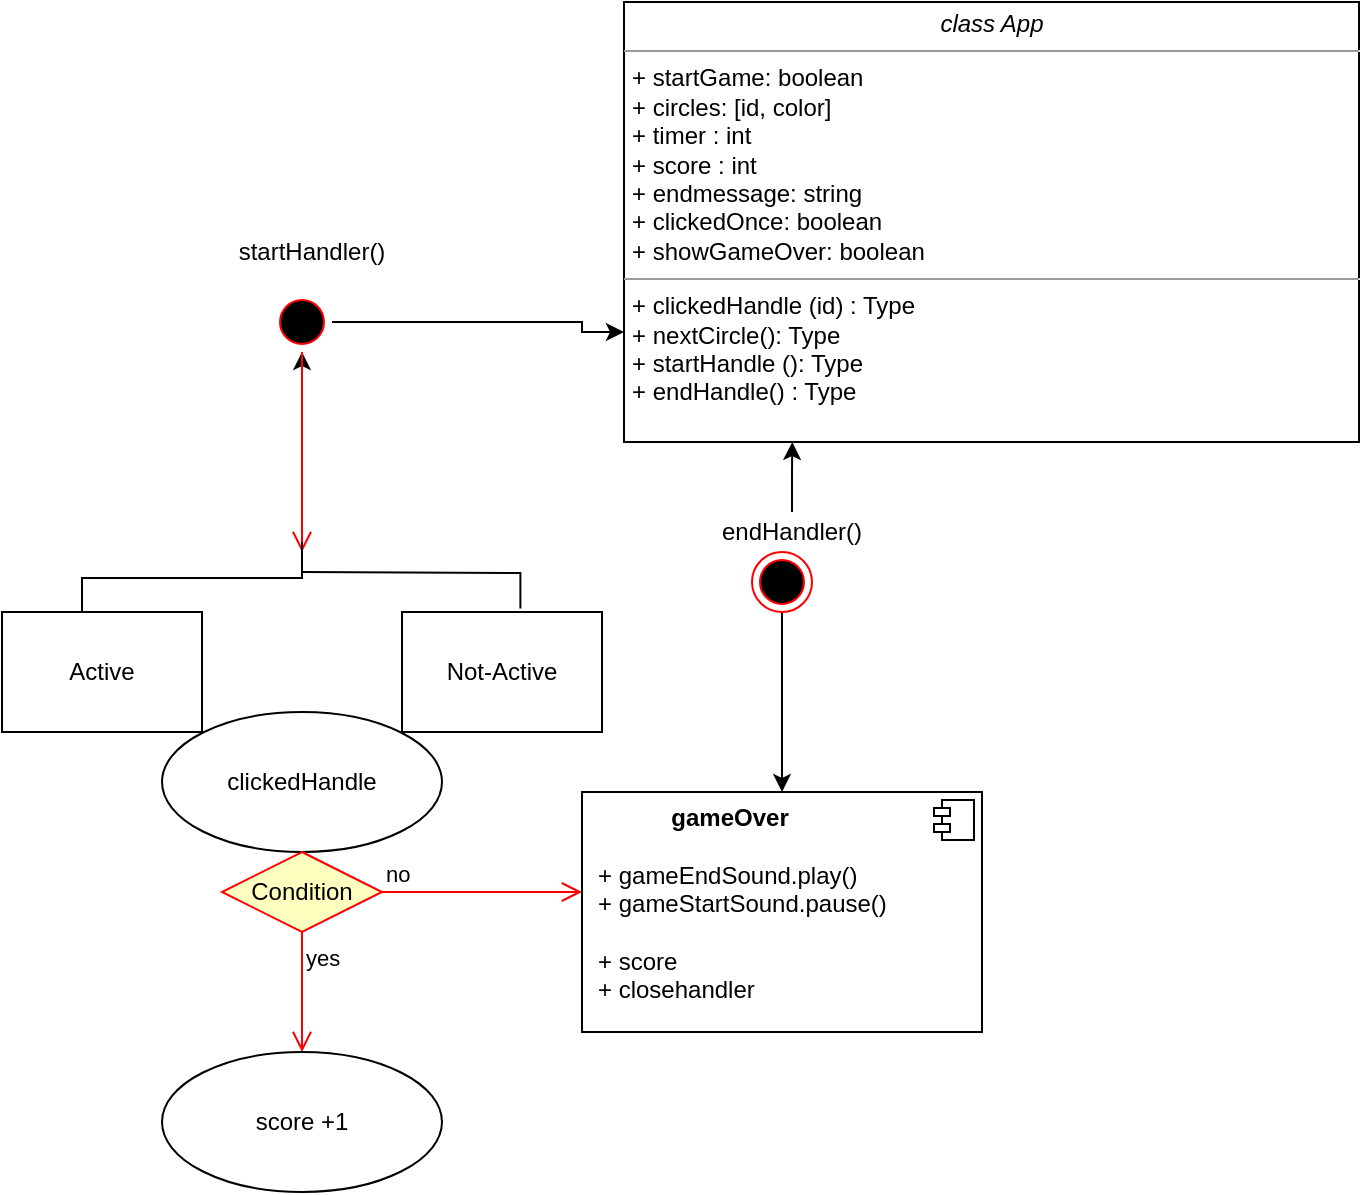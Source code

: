 <mxfile version="14.6.10" type="github">
  <diagram name="Page-1" id="e7e014a7-5840-1c2e-5031-d8a46d1fe8dd">
    <mxGraphModel dx="1038" dy="548" grid="1" gridSize="10" guides="1" tooltips="1" connect="1" arrows="1" fold="1" page="1" pageScale="1" pageWidth="1169" pageHeight="826" background="#ffffff" math="0" shadow="0">
      <root>
        <mxCell id="0" />
        <mxCell id="1" parent="0" />
        <mxCell id="kUiexi4l6T4ixMG31z_Z-98" style="edgeStyle=orthogonalEdgeStyle;rounded=0;orthogonalLoop=1;jettySize=auto;html=1;" edge="1" parent="1" source="kUiexi4l6T4ixMG31z_Z-42">
          <mxGeometry relative="1" as="geometry">
            <mxPoint x="240" y="210" as="targetPoint" />
          </mxGeometry>
        </mxCell>
        <mxCell id="kUiexi4l6T4ixMG31z_Z-42" value="" style="ellipse;html=1;shape=startState;fillColor=#000000;strokeColor=#ff0000;" vertex="1" parent="1">
          <mxGeometry x="225" y="180" width="30" height="30" as="geometry" />
        </mxCell>
        <mxCell id="kUiexi4l6T4ixMG31z_Z-43" value="" style="edgeStyle=orthogonalEdgeStyle;html=1;verticalAlign=bottom;endArrow=open;endSize=8;strokeColor=#ff0000;rounded=0;exitX=0.5;exitY=1;exitDx=0;exitDy=0;" edge="1" source="kUiexi4l6T4ixMG31z_Z-42" parent="1">
          <mxGeometry relative="1" as="geometry">
            <mxPoint x="240" y="310" as="targetPoint" />
            <mxPoint x="240" y="220" as="sourcePoint" />
            <Array as="points">
              <mxPoint x="240" y="260" />
              <mxPoint x="240" y="260" />
            </Array>
          </mxGeometry>
        </mxCell>
        <mxCell id="kUiexi4l6T4ixMG31z_Z-64" value="&lt;p style=&quot;margin: 0px ; margin-top: 4px ; text-align: center&quot;&gt;&lt;i&gt;class App&lt;/i&gt;&lt;/p&gt;&lt;hr size=&quot;1&quot;&gt;&lt;p style=&quot;margin: 0px ; margin-left: 4px&quot;&gt;+ startGame: boolean&lt;br&gt;+ circles: [id, color]&lt;/p&gt;&lt;p style=&quot;margin: 0px ; margin-left: 4px&quot;&gt;+ timer : int&lt;/p&gt;&lt;p style=&quot;margin: 0px ; margin-left: 4px&quot;&gt;+ score : int&lt;/p&gt;&lt;p style=&quot;margin: 0px ; margin-left: 4px&quot;&gt;+ endmessage: string&lt;/p&gt;&lt;p style=&quot;margin: 0px ; margin-left: 4px&quot;&gt;+ clickedOnce: boolean&lt;/p&gt;&lt;p style=&quot;margin: 0px ; margin-left: 4px&quot;&gt;+ showGameOver: boolean&lt;/p&gt;&lt;hr size=&quot;1&quot;&gt;&lt;p style=&quot;margin: 0px ; margin-left: 4px&quot;&gt;+ clickedHandle (id) : Type&lt;br&gt;+ nextCircle(): Type&lt;/p&gt;&lt;p style=&quot;margin: 0px ; margin-left: 4px&quot;&gt;+ startHandle (): Type&lt;/p&gt;&lt;p style=&quot;margin: 0px ; margin-left: 4px&quot;&gt;+ endHandle() : Type&lt;/p&gt;" style="verticalAlign=top;align=left;overflow=fill;fontSize=12;fontFamily=Helvetica;html=1;" vertex="1" parent="1">
          <mxGeometry x="401" y="35" width="367.5" height="220" as="geometry" />
        </mxCell>
        <mxCell id="kUiexi4l6T4ixMG31z_Z-71" value="clickedHandle" style="ellipse;whiteSpace=wrap;html=1;" vertex="1" parent="1">
          <mxGeometry x="170" y="390" width="140" height="70" as="geometry" />
        </mxCell>
        <mxCell id="kUiexi4l6T4ixMG31z_Z-72" value="Condition" style="rhombus;whiteSpace=wrap;html=1;fillColor=#ffffc0;strokeColor=#ff0000;" vertex="1" parent="1">
          <mxGeometry x="200" y="460" width="80" height="40" as="geometry" />
        </mxCell>
        <mxCell id="kUiexi4l6T4ixMG31z_Z-73" value="no" style="edgeStyle=orthogonalEdgeStyle;html=1;align=left;verticalAlign=bottom;endArrow=open;endSize=8;strokeColor=#ff0000;rounded=0;" edge="1" source="kUiexi4l6T4ixMG31z_Z-72" parent="1">
          <mxGeometry x="-1" relative="1" as="geometry">
            <mxPoint x="380" y="480" as="targetPoint" />
          </mxGeometry>
        </mxCell>
        <mxCell id="kUiexi4l6T4ixMG31z_Z-74" value="yes" style="edgeStyle=orthogonalEdgeStyle;html=1;align=left;verticalAlign=top;endArrow=open;endSize=8;strokeColor=#ff0000;rounded=0;" edge="1" source="kUiexi4l6T4ixMG31z_Z-72" parent="1">
          <mxGeometry x="-1" relative="1" as="geometry">
            <mxPoint x="240" y="560" as="targetPoint" />
          </mxGeometry>
        </mxCell>
        <mxCell id="kUiexi4l6T4ixMG31z_Z-75" value="score +1" style="ellipse;whiteSpace=wrap;html=1;" vertex="1" parent="1">
          <mxGeometry x="170" y="560" width="140" height="70" as="geometry" />
        </mxCell>
        <mxCell id="kUiexi4l6T4ixMG31z_Z-76" value="&lt;p style=&quot;margin: 0px ; margin-top: 6px ; text-align: center&quot;&gt;&lt;/p&gt;&lt;p style=&quot;margin: 0px ; margin-left: 8px&quot;&gt;&lt;b&gt;&amp;nbsp; &amp;nbsp; &amp;nbsp; &amp;nbsp; &amp;nbsp; &amp;nbsp;gameOver&lt;/b&gt;&lt;/p&gt;&lt;p style=&quot;margin: 0px ; margin-left: 8px&quot;&gt;&lt;br&gt;&lt;/p&gt;&lt;p style=&quot;margin: 0px ; margin-left: 8px&quot;&gt;+ gameEndSound.play()&lt;br&gt;+ gameStartSound.pause()&lt;/p&gt;&lt;p style=&quot;margin: 0px ; margin-left: 8px&quot;&gt;&lt;br&gt;&lt;/p&gt;&lt;p style=&quot;margin: 0px ; margin-left: 8px&quot;&gt;+ score&lt;/p&gt;&lt;p style=&quot;margin: 0px ; margin-left: 8px&quot;&gt;+ closehandler&lt;/p&gt;" style="align=left;overflow=fill;html=1;dropTarget=0;" vertex="1" parent="1">
          <mxGeometry x="380" y="430" width="200" height="120" as="geometry" />
        </mxCell>
        <mxCell id="kUiexi4l6T4ixMG31z_Z-77" value="" style="shape=component;jettyWidth=8;jettyHeight=4;" vertex="1" parent="kUiexi4l6T4ixMG31z_Z-76">
          <mxGeometry x="1" width="20" height="20" relative="1" as="geometry">
            <mxPoint x="-24" y="4" as="offset" />
          </mxGeometry>
        </mxCell>
        <mxCell id="kUiexi4l6T4ixMG31z_Z-83" value="Not-Active" style="whiteSpace=wrap;html=1;align=center;verticalAlign=middle;treeFolding=1;treeMoving=1;newEdgeStyle={&quot;edgeStyle&quot;:&quot;elbowEdgeStyle&quot;,&quot;startArrow&quot;:&quot;none&quot;,&quot;endArrow&quot;:&quot;none&quot;};" vertex="1" parent="1">
          <mxGeometry x="290" y="340" width="100" height="60" as="geometry" />
        </mxCell>
        <mxCell id="kUiexi4l6T4ixMG31z_Z-85" value="Active" style="whiteSpace=wrap;html=1;align=center;verticalAlign=middle;treeFolding=1;treeMoving=1;newEdgeStyle={&quot;edgeStyle&quot;:&quot;elbowEdgeStyle&quot;,&quot;startArrow&quot;:&quot;none&quot;,&quot;endArrow&quot;:&quot;none&quot;};" vertex="1" parent="1">
          <mxGeometry x="90" y="340" width="100" height="60" as="geometry" />
        </mxCell>
        <mxCell id="kUiexi4l6T4ixMG31z_Z-88" value="" style="edgeStyle=elbowEdgeStyle;elbow=horizontal;endArrow=classic;html=1;rounded=0;entryX=0;entryY=0.75;entryDx=0;entryDy=0;exitX=1;exitY=0.5;exitDx=0;exitDy=0;" edge="1" parent="1" source="kUiexi4l6T4ixMG31z_Z-42" target="kUiexi4l6T4ixMG31z_Z-64">
          <mxGeometry width="50" height="50" relative="1" as="geometry">
            <mxPoint x="240" y="300" as="sourcePoint" />
            <mxPoint x="280" y="170" as="targetPoint" />
            <Array as="points">
              <mxPoint x="380" y="120" />
              <mxPoint x="300" y="240" />
              <mxPoint x="340" y="170" />
              <mxPoint x="440" y="230" />
            </Array>
          </mxGeometry>
        </mxCell>
        <mxCell id="kUiexi4l6T4ixMG31z_Z-91" value="startHandler()" style="text;html=1;strokeColor=none;fillColor=none;align=center;verticalAlign=middle;whiteSpace=wrap;rounded=0;" vertex="1" parent="1">
          <mxGeometry x="225" y="150" width="40" height="20" as="geometry" />
        </mxCell>
        <mxCell id="kUiexi4l6T4ixMG31z_Z-96" style="edgeStyle=orthogonalEdgeStyle;rounded=0;orthogonalLoop=1;jettySize=auto;html=1;" edge="1" parent="1" source="kUiexi4l6T4ixMG31z_Z-93" target="kUiexi4l6T4ixMG31z_Z-76">
          <mxGeometry relative="1" as="geometry" />
        </mxCell>
        <mxCell id="kUiexi4l6T4ixMG31z_Z-93" value="" style="ellipse;html=1;shape=endState;fillColor=#000000;strokeColor=#ff0000;" vertex="1" parent="1">
          <mxGeometry x="465" y="310" width="30" height="30" as="geometry" />
        </mxCell>
        <mxCell id="kUiexi4l6T4ixMG31z_Z-97" style="edgeStyle=orthogonalEdgeStyle;rounded=0;orthogonalLoop=1;jettySize=auto;html=1;entryX=0.229;entryY=1;entryDx=0;entryDy=0;entryPerimeter=0;" edge="1" parent="1" source="kUiexi4l6T4ixMG31z_Z-95" target="kUiexi4l6T4ixMG31z_Z-64">
          <mxGeometry relative="1" as="geometry" />
        </mxCell>
        <mxCell id="kUiexi4l6T4ixMG31z_Z-95" value="endHandler()" style="text;html=1;strokeColor=none;fillColor=none;align=center;verticalAlign=middle;whiteSpace=wrap;rounded=0;" vertex="1" parent="1">
          <mxGeometry x="465" y="290" width="40" height="20" as="geometry" />
        </mxCell>
        <mxCell id="kUiexi4l6T4ixMG31z_Z-99" value="" style="endArrow=none;html=1;rounded=0;edgeStyle=orthogonalEdgeStyle;exitX=0.4;exitY=0;exitDx=0;exitDy=0;exitPerimeter=0;" edge="1" parent="1" source="kUiexi4l6T4ixMG31z_Z-85">
          <mxGeometry width="50" height="50" relative="1" as="geometry">
            <mxPoint x="130" y="320" as="sourcePoint" />
            <mxPoint x="240" y="305" as="targetPoint" />
            <Array as="points">
              <mxPoint x="130" y="323" />
              <mxPoint x="240" y="323" />
            </Array>
          </mxGeometry>
        </mxCell>
        <mxCell id="kUiexi4l6T4ixMG31z_Z-100" value="" style="endArrow=none;html=1;rounded=0;edgeStyle=orthogonalEdgeStyle;entryX=0.592;entryY=-0.03;entryDx=0;entryDy=0;entryPerimeter=0;" edge="1" parent="1" target="kUiexi4l6T4ixMG31z_Z-83">
          <mxGeometry width="50" height="50" relative="1" as="geometry">
            <mxPoint x="240" y="320" as="sourcePoint" />
            <mxPoint x="350" y="260" as="targetPoint" />
          </mxGeometry>
        </mxCell>
      </root>
    </mxGraphModel>
  </diagram>
</mxfile>
